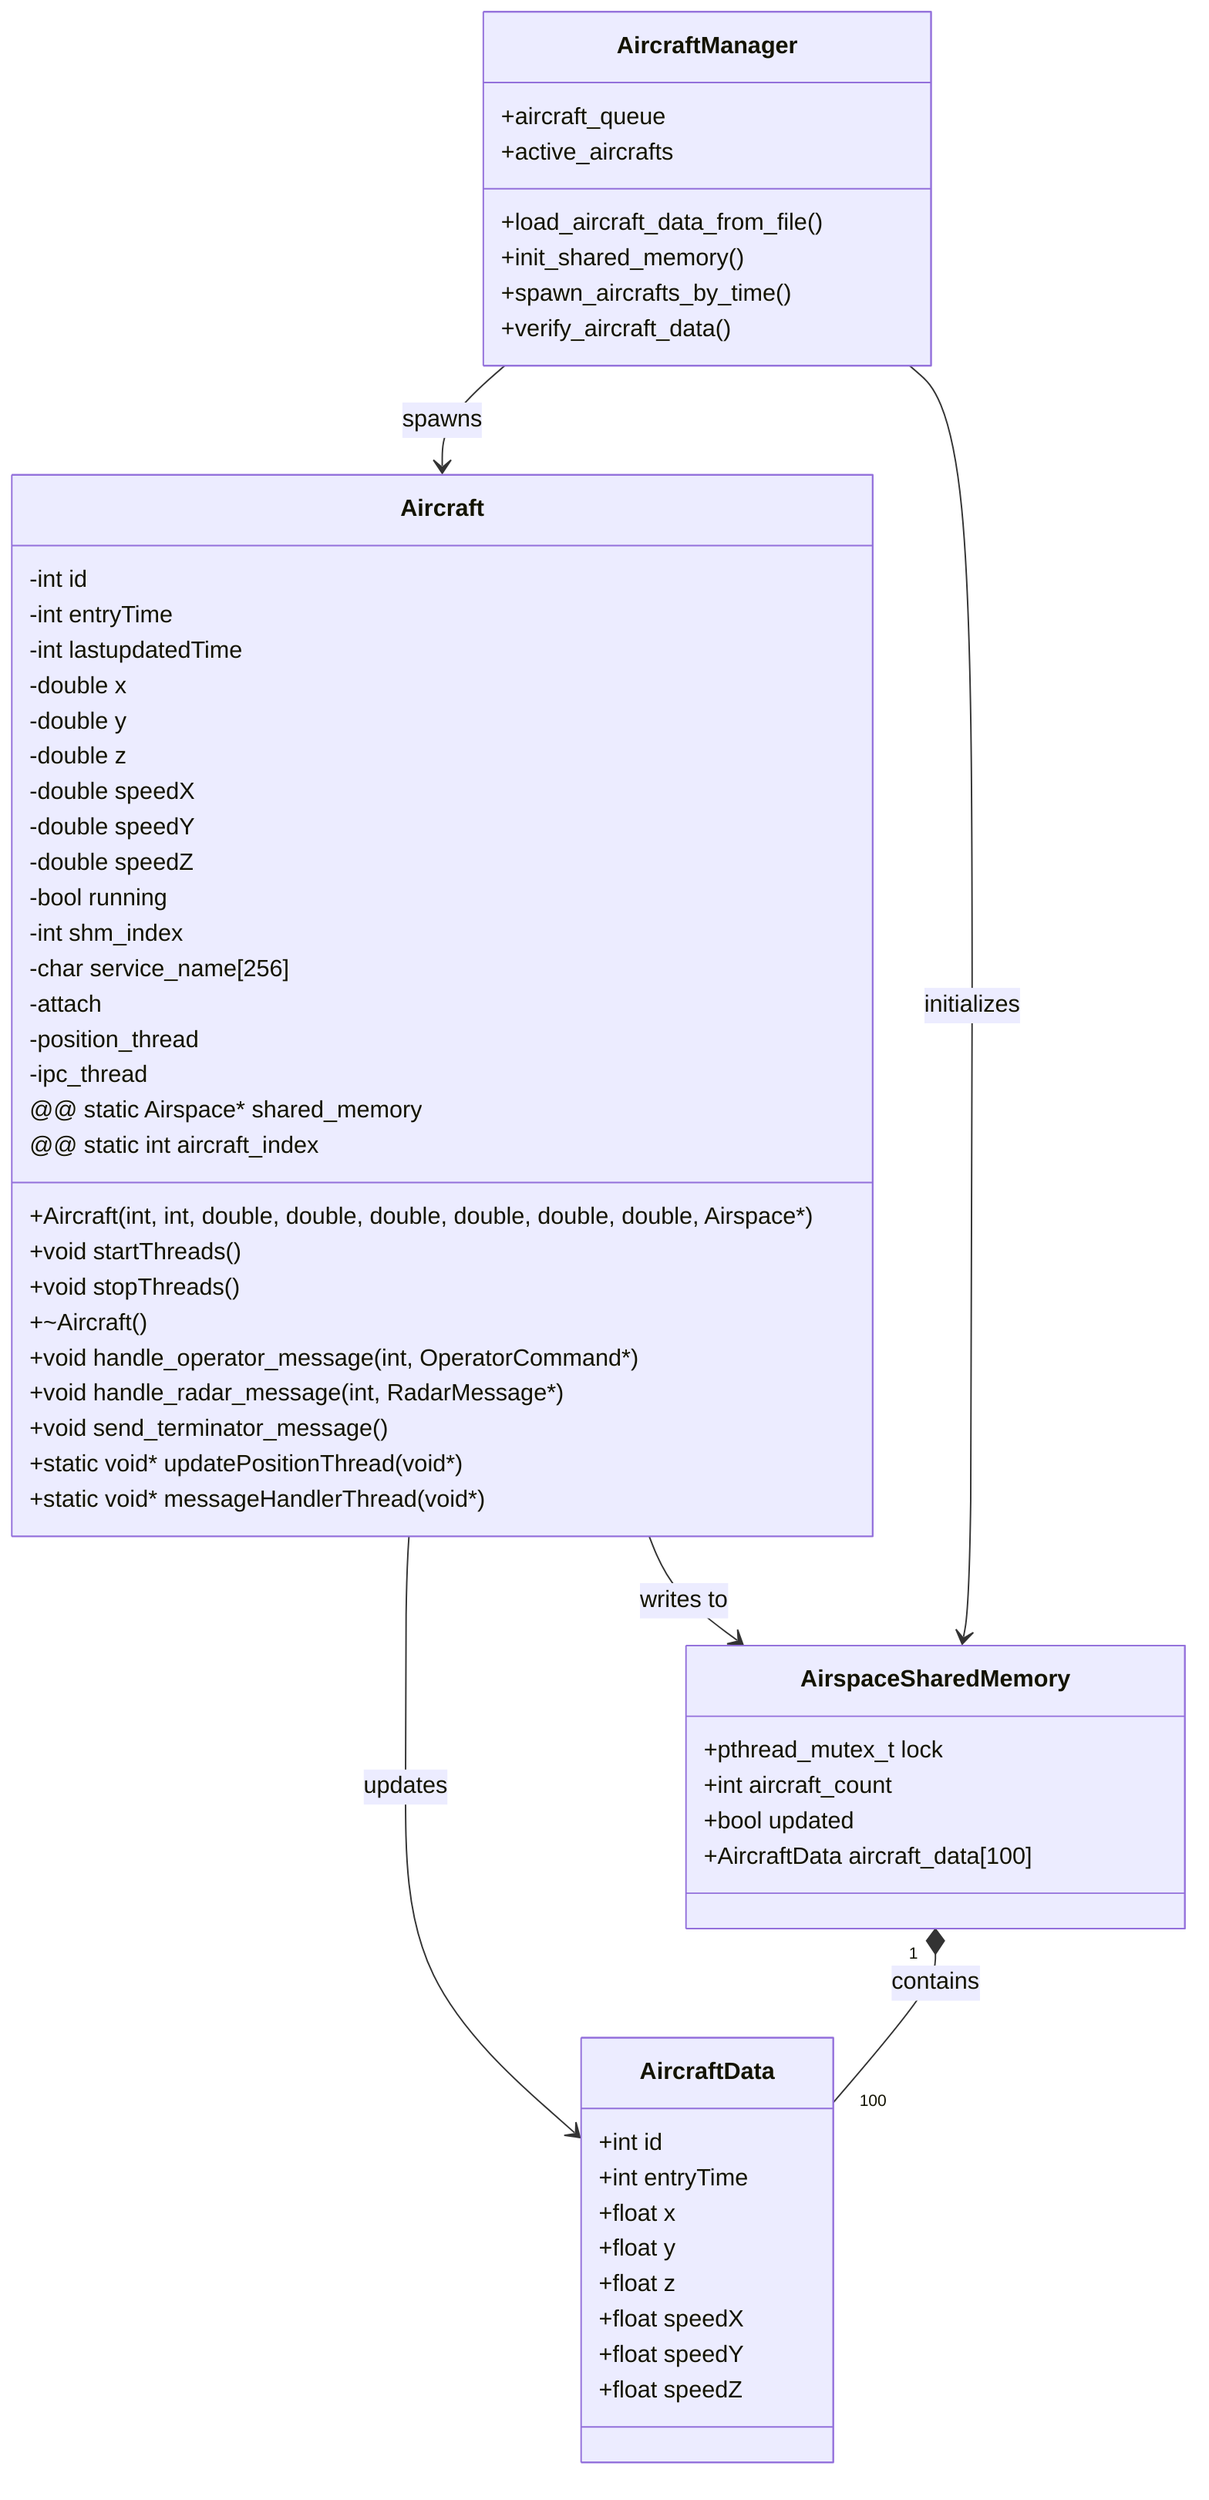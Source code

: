 ---
config:
  class:
    hideEmptyMembersBox: true
---
classDiagram
direction TB

class AirspaceSharedMemory {
    +pthread_mutex_t lock
    +int aircraft_count
    +bool updated
    +AircraftData aircraft_data[100]
}

class AircraftData {
    +int id
    +int entryTime
    +float x
    +float y
    +float z
    +float speedX
    +float speedY
    +float speedZ
}

class Aircraft {
    -int id
    -int entryTime
    -int lastupdatedTime
    -double x
    -double y
    -double z
    -double speedX
    -double speedY
    -double speedZ
    -bool running
    -int shm_index
    -char service_name[256]
    -attach
    -position_thread
    -ipc_thread
    @@ static Airspace* shared_memory
    @@ static int aircraft_index
    +Aircraft(int, int, double, double, double, double, double, double, Airspace*)
    +void startThreads()
    +void stopThreads()
    +~Aircraft()
    +void handle_operator_message(int, OperatorCommand*)
    +void handle_radar_message(int, RadarMessage*)
    +void send_terminator_message()
    +static void* updatePositionThread(void*)
    +static void* messageHandlerThread(void*)
}

class AircraftManager {
    +aircraft_queue
    +active_aircrafts
    +load_aircraft_data_from_file()
    +init_shared_memory()
    +spawn_aircrafts_by_time()
    +verify_aircraft_data()
}

%% Relationships
Aircraft --> AircraftData : updates
Aircraft --> AirspaceSharedMemory : writes to
AirspaceSharedMemory "1" *-- "100" AircraftData : contains
AircraftManager --> Aircraft : spawns
AircraftManager --> AirspaceSharedMemory : initializes